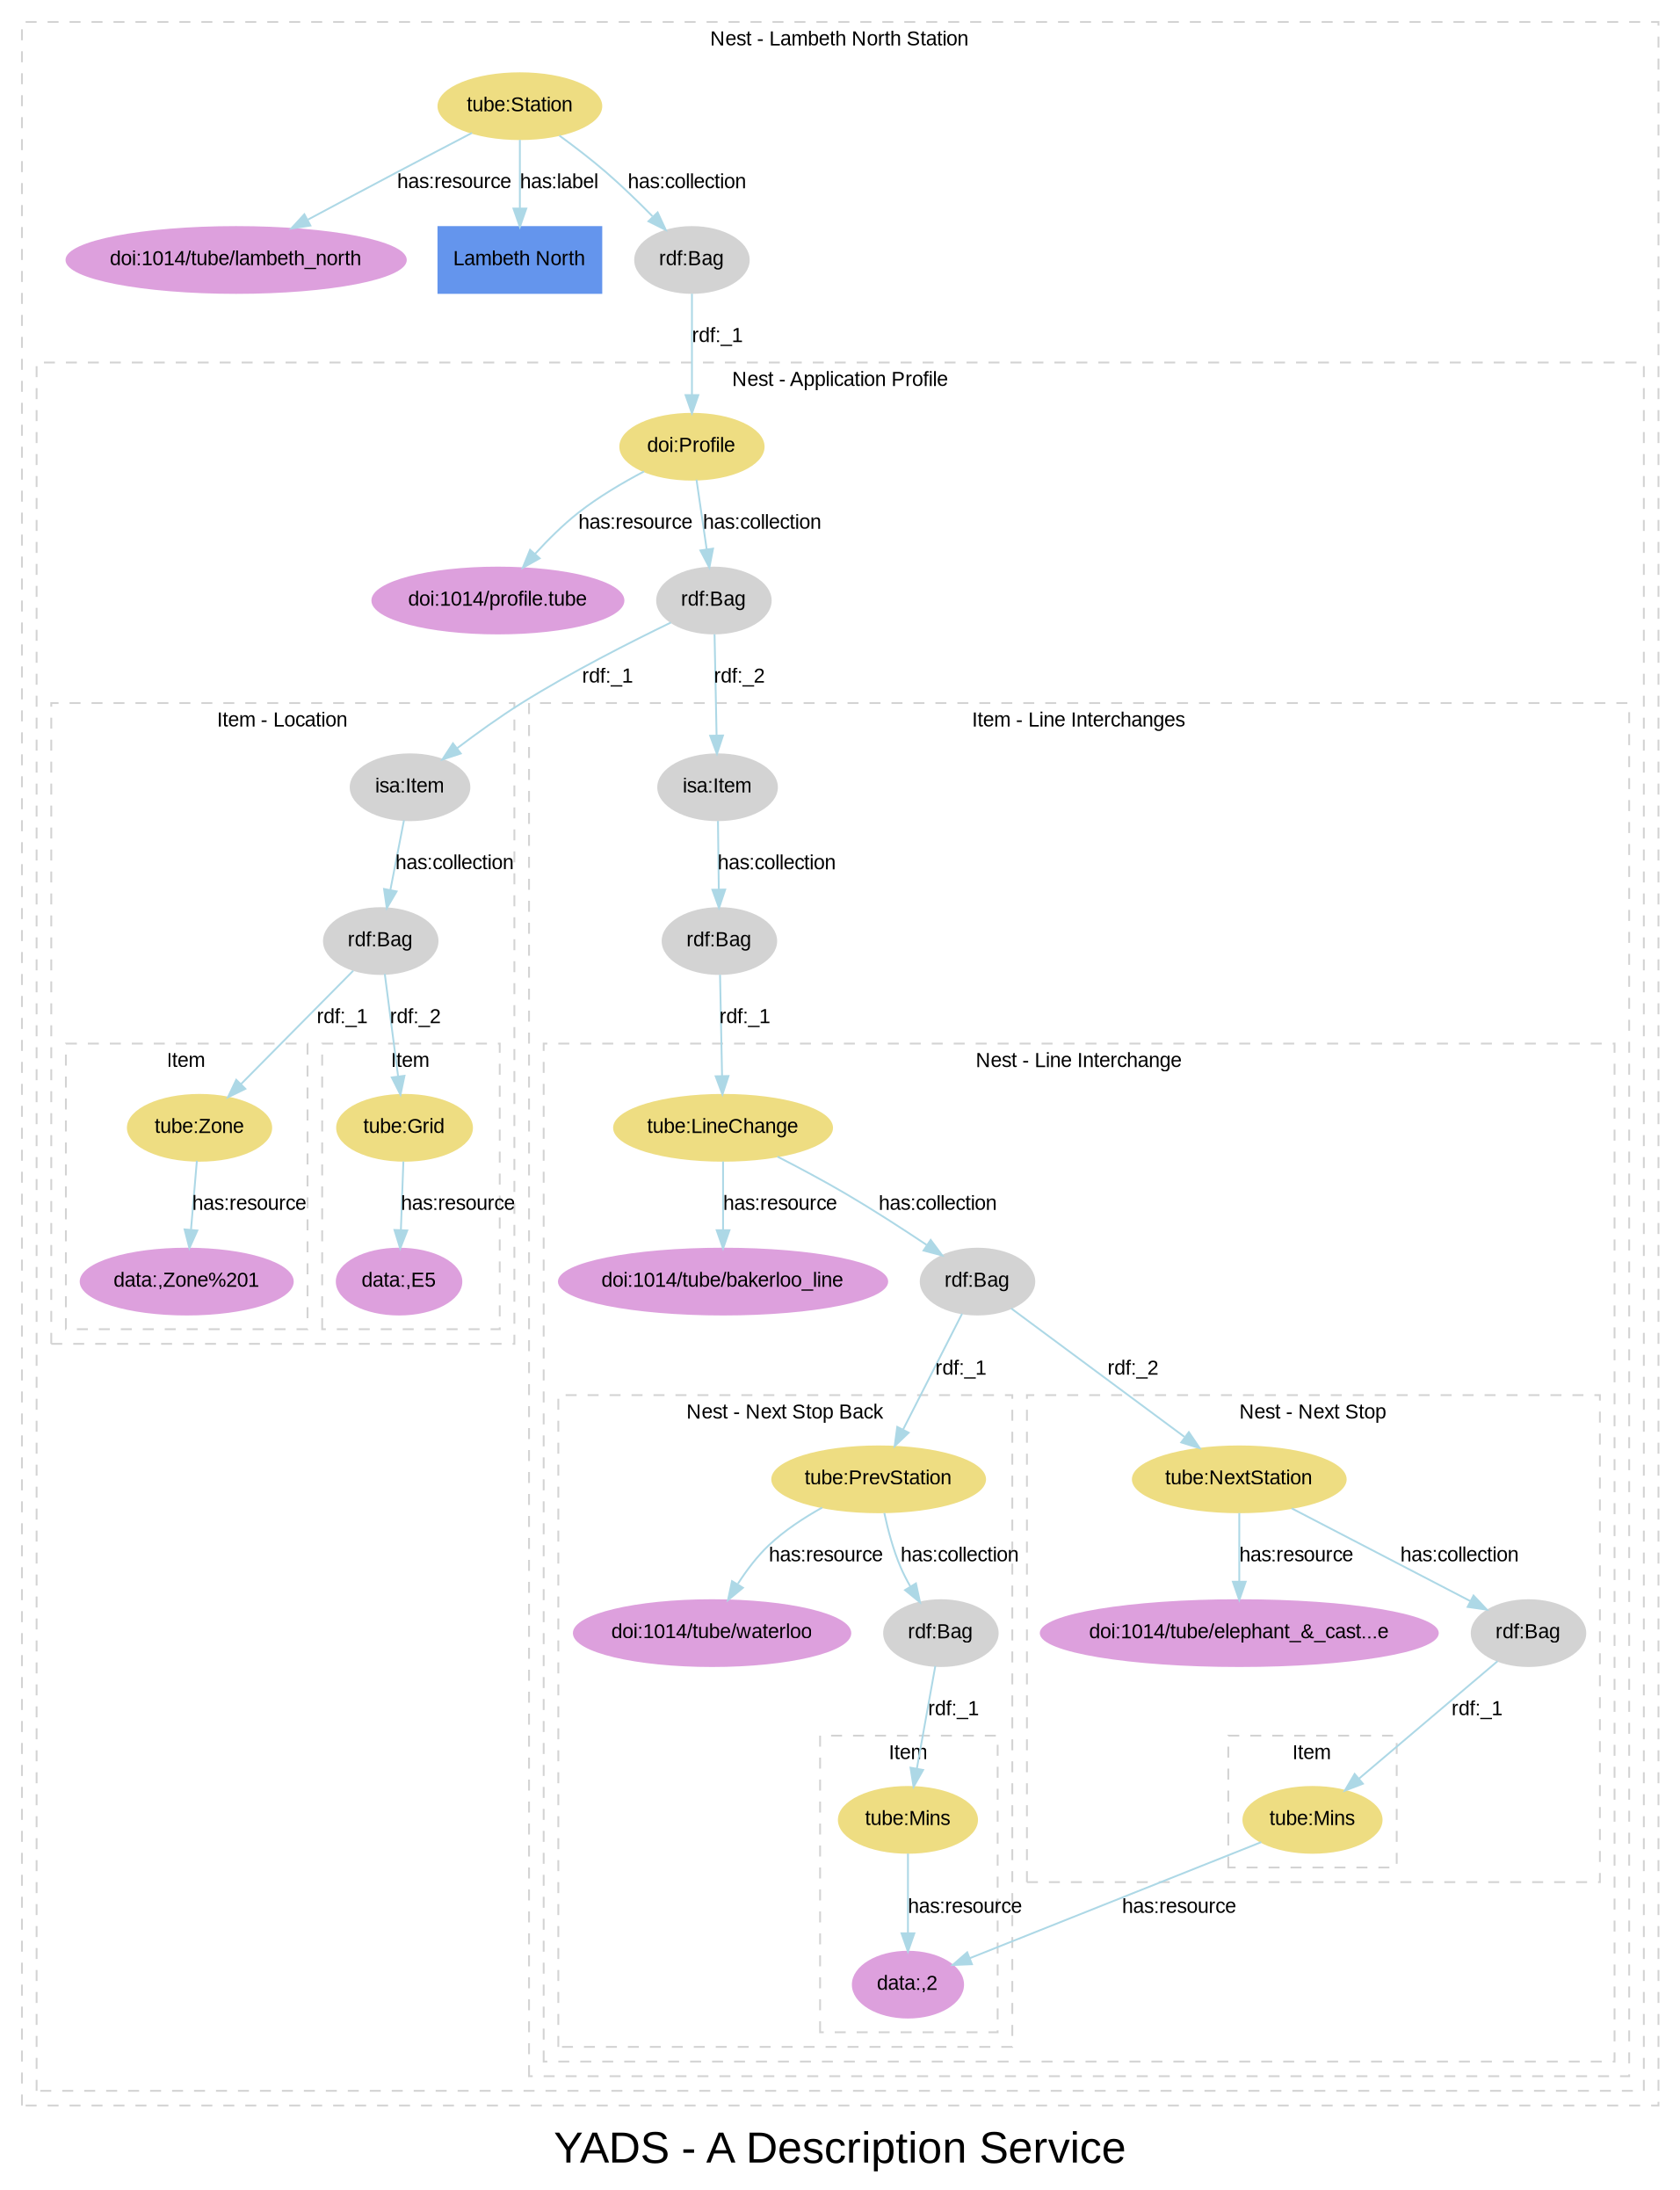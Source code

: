 
digraph yads { 



graph [

  fontname=arial, fontsize=24

  label="YADS - A Description Service"

];

node [

  fontname=arial, fontsize=11, fontcolor=black,

  style=filled, color=cornflowerblue,

];

edge [

  fontname=arial, fontsize=11, fontcolor=black,

  style=filled, color=lightblue,

];

rankdir=TB;



subgraph cluster_1 {



  style=dashed; color=lightgrey;

  fontname=arial; fontsize=11;

  fontcolor="black"; label="Nest - Lambeth North Station";



  ":_1" [label="tube:Station", color=lightgoldenrod];

  ":_1" -> "doi:1014/tube/lambeth_north" [label="has:resource", URL="http://www2.elsevier.co.uk/~tony/1014/yads-schema-2002-04-03#resource"];

  ":_1" -> "node_1" [label="has:label", URL="http://www2.elsevier.co.uk/~tony/1014/yads-schema-2002-04-03#label"];



  ":_1" -> ":_2" [label="has:collection", URL="http://www2.elsevier.co.uk/~tony/1014/yads-schema-2002-04-03#collection"];

  ":_2" [label="rdf:Bag", color=lightgrey];

  "doi:1014/tube/lambeth_north" [color=plum, URL="http://dx.doi.org/1014/tube/lambeth_north"];

  "node_1" [shape=box, label="Lambeth North"];

  ":_2" [label="rdf:Bag", color=lightgrey, URL="http://www.w3.org/1999/02/22-rdf-syntax-ns#Bag"];

  ":_2" -> ":_3" [label="rdf:_1", URL="http://www.w3.org/1999/02/22-rdf-syntax-ns#_1"];

":_3" [label="isa:Nest"]



subgraph cluster_3 {



  style=dashed; color=lightgrey;

  fontname=arial; fontsize=11;

  fontcolor="black"; label="Nest - Application Profile";



  ":_3" [label="doi:Profile", color=lightgoldenrod];

  ":_3" -> "doi:1014/profile.tube" [label="has:resource", URL="http://www2.elsevier.co.uk/~tony/1014/yads-schema-2002-04-03#resource"];



  ":_3" -> ":_4" [label="has:collection", URL="http://www2.elsevier.co.uk/~tony/1014/yads-schema-2002-04-03#collection"];

  ":_4" [label="rdf:Bag", color=lightgrey];

  "doi:1014/profile.tube" [color=plum, URL="http://dx.doi.org/1014/profile.tube"];

  ":_4" [label="rdf:Bag", color=lightgrey, URL="http://www.w3.org/1999/02/22-rdf-syntax-ns#Bag"];

  ":_4" -> ":_5" [label="rdf:_1", URL="http://www.w3.org/1999/02/22-rdf-syntax-ns#_1"];

":_5" [label="isa:Item"]

  ":_4" -> ":_9" [label="rdf:_2", URL="http://www.w3.org/1999/02/22-rdf-syntax-ns#_2"];

":_9" [label="isa:Item"]



subgraph cluster_5 {



  style=dashed; color=lightgrey;

  fontname=arial; fontsize=11;

  fontcolor="black"; label="Item - Location";



  ":_5" [label="isa:Item", color=lightgrey, URL="http://www2.elsevier.co.uk/~tony/1014/yads-schema-2002-04-03#Item"];

  ":_5" -> ":_6" [label="has:collection", URL="http://www2.elsevier.co.uk/~tony/1014/yads-schema-2002-04-03#collection"];

  ":_6" [label="rdf:Bag", color=lightgrey];

  ":_6" [label="rdf:Bag", color=lightgrey, URL="http://www.w3.org/1999/02/22-rdf-syntax-ns#Bag"];

  ":_6" -> ":_7" [label="rdf:_1", URL="http://www.w3.org/1999/02/22-rdf-syntax-ns#_1"];

":_7" [label="isa:Item"]

  ":_6" -> ":_8" [label="rdf:_2", URL="http://www.w3.org/1999/02/22-rdf-syntax-ns#_2"];

":_8" [label="isa:Item"]



subgraph cluster_7 {



  style=dashed; color=lightgrey;

  fontname=arial; fontsize=11;

  fontcolor="black"; label="Item";



  ":_7" [label="tube:Zone", color=lightgoldenrod];

  ":_7" -> "data:,Zone%201" [label="has:resource", URL="http://www2.elsevier.co.uk/~tony/1014/yads-schema-2002-04-03#resource"];



  "data:,Zone%201" [color=plum, URL="data:,Zone%201"];

}



subgraph cluster_8 {



  style=dashed; color=lightgrey;

  fontname=arial; fontsize=11;

  fontcolor="black"; label="Item";



  ":_8" [label="tube:Grid", color=lightgoldenrod];

  ":_8" -> "data:,E5" [label="has:resource", URL="http://www2.elsevier.co.uk/~tony/1014/yads-schema-2002-04-03#resource"];



  "data:,E5" [color=plum, URL="data:,E5"];

}



}



subgraph cluster_9 {



  style=dashed; color=lightgrey;

  fontname=arial; fontsize=11;

  fontcolor="black"; label="Item - Line Interchanges";



  ":_9" [label="isa:Item", color=lightgrey, URL="http://www2.elsevier.co.uk/~tony/1014/yads-schema-2002-04-03#Item"];

  ":_9" -> ":_10" [label="has:collection", URL="http://www2.elsevier.co.uk/~tony/1014/yads-schema-2002-04-03#collection"];

  ":_10" [label="rdf:Bag", color=lightgrey];

  ":_10" [label="rdf:Bag", color=lightgrey, URL="http://www.w3.org/1999/02/22-rdf-syntax-ns#Bag"];

  ":_10" -> ":_11" [label="rdf:_1", URL="http://www.w3.org/1999/02/22-rdf-syntax-ns#_1"];

":_11" [label="isa:Nest"]



subgraph cluster_11 {



  style=dashed; color=lightgrey;

  fontname=arial; fontsize=11;

  fontcolor="black"; label="Nest - Line Interchange";



  ":_11" [label="tube:LineChange", color=lightgoldenrod];

  ":_11" -> "doi:1014/tube/bakerloo_line" [label="has:resource", URL="http://www2.elsevier.co.uk/~tony/1014/yads-schema-2002-04-03#resource"];



  ":_11" -> ":_12" [label="has:collection", URL="http://www2.elsevier.co.uk/~tony/1014/yads-schema-2002-04-03#collection"];

  ":_12" [label="rdf:Bag", color=lightgrey];

  "doi:1014/tube/bakerloo_line" [color=plum, URL="http://dx.doi.org/1014/tube/bakerloo_line"];

  ":_12" [label="rdf:Bag", color=lightgrey, URL="http://www.w3.org/1999/02/22-rdf-syntax-ns#Bag"];

  ":_12" -> ":_13" [label="rdf:_1", URL="http://www.w3.org/1999/02/22-rdf-syntax-ns#_1"];

":_13" [label="isa:Nest"]

  ":_12" -> ":_16" [label="rdf:_2", URL="http://www.w3.org/1999/02/22-rdf-syntax-ns#_2"];

":_16" [label="isa:Nest"]



subgraph cluster_13 {



  style=dashed; color=lightgrey;

  fontname=arial; fontsize=11;

  fontcolor="black"; label="Nest - Next Stop Back";



  ":_13" [label="tube:PrevStation", color=lightgoldenrod];

  ":_13" -> "doi:1014/tube/waterloo" [label="has:resource", URL="http://www2.elsevier.co.uk/~tony/1014/yads-schema-2002-04-03#resource"];



  ":_13" -> ":_14" [label="has:collection", URL="http://www2.elsevier.co.uk/~tony/1014/yads-schema-2002-04-03#collection"];

  ":_14" [label="rdf:Bag", color=lightgrey];

  "doi:1014/tube/waterloo" [color=plum, URL="http://dx.doi.org/1014/tube/waterloo"];

  ":_14" [label="rdf:Bag", color=lightgrey, URL="http://www.w3.org/1999/02/22-rdf-syntax-ns#Bag"];

  ":_14" -> ":_15" [label="rdf:_1", URL="http://www.w3.org/1999/02/22-rdf-syntax-ns#_1"];

":_15" [label="isa:Item"]



subgraph cluster_15 {



  style=dashed; color=lightgrey;

  fontname=arial; fontsize=11;

  fontcolor="black"; label="Item";



  ":_15" [label="tube:Mins", color=lightgoldenrod];

  ":_15" -> "data:,2" [label="has:resource", URL="http://www2.elsevier.co.uk/~tony/1014/yads-schema-2002-04-03#resource"];



  "data:,2" [color=plum, URL="data:,2"];

}



}



subgraph cluster_16 {



  style=dashed; color=lightgrey;

  fontname=arial; fontsize=11;

  fontcolor="black"; label="Nest - Next Stop";



  ":_16" [label="tube:NextStation", color=lightgoldenrod];

  ":_16" -> "doi:1014/tube/elephant_&amp;_cast...e" [label="has:resource", URL="http://www2.elsevier.co.uk/~tony/1014/yads-schema-2002-04-03#resource"];



  ":_16" -> ":_17" [label="has:collection", URL="http://www2.elsevier.co.uk/~tony/1014/yads-schema-2002-04-03#collection"];

  ":_17" [label="rdf:Bag", color=lightgrey];

  "doi:1014/tube/elephant_&amp;_cast...e" [color=plum, URL="http://dx.doi.org/1014/tube/elephant_&amp;_castle"];

  ":_17" [label="rdf:Bag", color=lightgrey, URL="http://www.w3.org/1999/02/22-rdf-syntax-ns#Bag"];

  ":_17" -> ":_18" [label="rdf:_1", URL="http://www.w3.org/1999/02/22-rdf-syntax-ns#_1"];

":_18" [label="isa:Item"]



subgraph cluster_18 {



  style=dashed; color=lightgrey;

  fontname=arial; fontsize=11;

  fontcolor="black"; label="Item";



  ":_18" [label="tube:Mins", color=lightgoldenrod];

  ":_18" -> "data:,2" [label="has:resource", URL="http://www2.elsevier.co.uk/~tony/1014/yads-schema-2002-04-03#resource"];



  "data:,2" [color=plum, URL="data:,2"];

}



}



}



}



}



}



}

